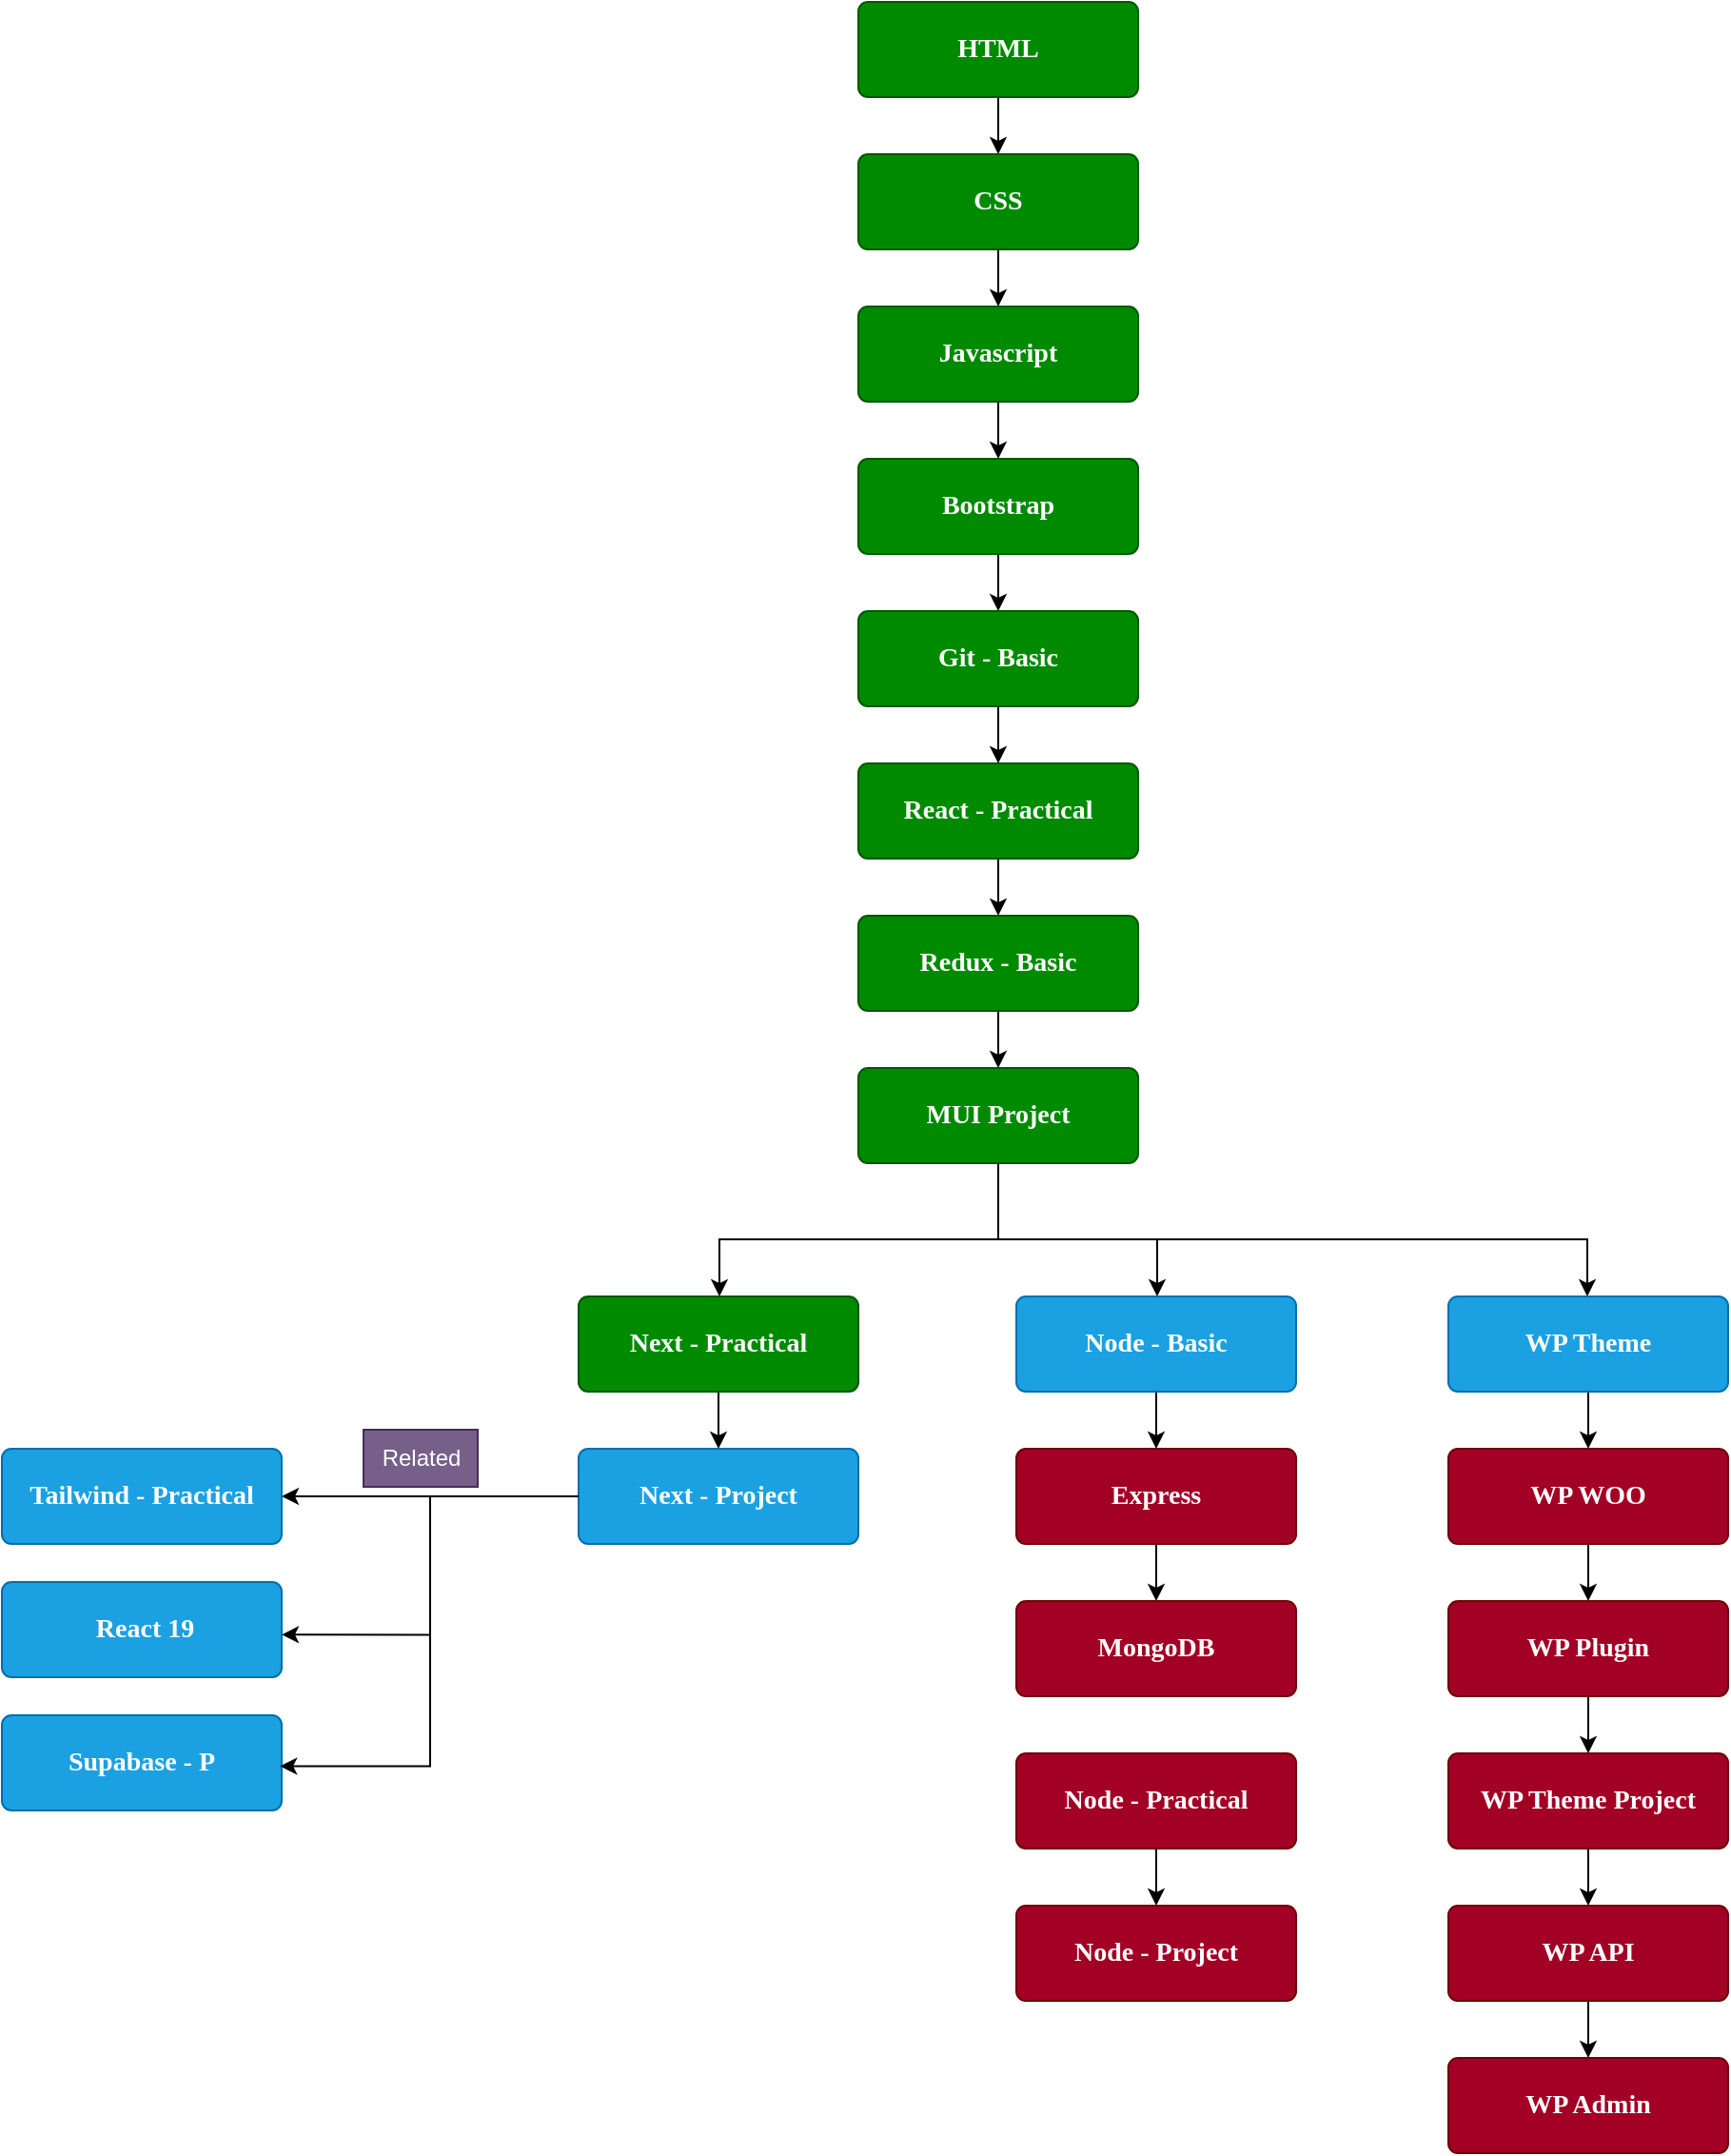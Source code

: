 <mxfile version="25.0.3">
  <diagram name="Page-1" id="Zcqo5ojwRQrEFNLmpqO_">
    <mxGraphModel dx="2755" dy="2224" grid="1" gridSize="10" guides="1" tooltips="1" connect="1" arrows="1" fold="1" page="1" pageScale="1" pageWidth="850" pageHeight="1100" math="0" shadow="0">
      <root>
        <mxCell id="0" />
        <mxCell id="1" parent="0" />
        <mxCell id="b3ru0SYDTA9rAtMBEJpv-3" value="" style="edgeStyle=orthogonalEdgeStyle;rounded=0;orthogonalLoop=1;jettySize=auto;html=1;" edge="1" parent="1" source="b3ru0SYDTA9rAtMBEJpv-1" target="b3ru0SYDTA9rAtMBEJpv-2">
          <mxGeometry relative="1" as="geometry" />
        </mxCell>
        <mxCell id="b3ru0SYDTA9rAtMBEJpv-1" value="HTML" style="html=1;shadow=0;dashed=0;shape=mxgraph.bootstrap.rrect;rSize=5;strokeColor=#005700;strokeWidth=1;fillColor=#008a00;fontColor=#ffffff;whiteSpace=wrap;align=center;verticalAlign=middle;spacingLeft=0;fontStyle=1;fontSize=14;spacing=5;rounded=1;glass=0;fillStyle=auto;fontFamily=Comic Sans MS;horizontal=1;textDirection=rtl;points=[];" vertex="1" parent="1">
          <mxGeometry x="350" y="-80" width="147" height="50" as="geometry" />
        </mxCell>
        <mxCell id="b3ru0SYDTA9rAtMBEJpv-5" value="" style="edgeStyle=orthogonalEdgeStyle;rounded=0;orthogonalLoop=1;jettySize=auto;html=1;" edge="1" parent="1" source="b3ru0SYDTA9rAtMBEJpv-2" target="b3ru0SYDTA9rAtMBEJpv-4">
          <mxGeometry relative="1" as="geometry" />
        </mxCell>
        <mxCell id="b3ru0SYDTA9rAtMBEJpv-2" value="&lt;div style=&quot;forced-color-adjust: none;&quot;&gt;CSS&lt;/div&gt;" style="html=1;shadow=0;dashed=0;shape=mxgraph.bootstrap.rrect;rSize=5;strokeColor=#005700;strokeWidth=1;fillColor=#008a00;fontColor=#ffffff;whiteSpace=wrap;align=center;verticalAlign=middle;spacingLeft=0;fontStyle=1;fontSize=14;spacing=5;rounded=1;glass=0;fillStyle=auto;fontFamily=Comic Sans MS;horizontal=1;textDirection=rtl;points=[];" vertex="1" parent="1">
          <mxGeometry x="350" width="147" height="50" as="geometry" />
        </mxCell>
        <mxCell id="b3ru0SYDTA9rAtMBEJpv-27" value="" style="edgeStyle=orthogonalEdgeStyle;rounded=0;orthogonalLoop=1;jettySize=auto;html=1;" edge="1" parent="1" source="b3ru0SYDTA9rAtMBEJpv-4" target="b3ru0SYDTA9rAtMBEJpv-26">
          <mxGeometry relative="1" as="geometry" />
        </mxCell>
        <mxCell id="b3ru0SYDTA9rAtMBEJpv-4" value="&lt;div style=&quot;forced-color-adjust: none;&quot;&gt;Javascript&lt;/div&gt;" style="html=1;shadow=0;dashed=0;shape=mxgraph.bootstrap.rrect;rSize=5;strokeColor=#005700;strokeWidth=1;fillColor=#008a00;fontColor=#ffffff;whiteSpace=wrap;align=center;verticalAlign=middle;spacingLeft=0;fontStyle=1;fontSize=14;spacing=5;rounded=1;glass=0;fillStyle=auto;fontFamily=Comic Sans MS;horizontal=1;textDirection=rtl;points=[];" vertex="1" parent="1">
          <mxGeometry x="350" y="80" width="147" height="50" as="geometry" />
        </mxCell>
        <mxCell id="b3ru0SYDTA9rAtMBEJpv-9" value="" style="edgeStyle=orthogonalEdgeStyle;rounded=0;orthogonalLoop=1;jettySize=auto;html=1;" edge="1" parent="1" source="b3ru0SYDTA9rAtMBEJpv-6" target="b3ru0SYDTA9rAtMBEJpv-8">
          <mxGeometry relative="1" as="geometry" />
        </mxCell>
        <mxCell id="b3ru0SYDTA9rAtMBEJpv-6" value="&lt;div style=&quot;forced-color-adjust: none;&quot;&gt;React -&amp;nbsp;Practical&lt;/div&gt;" style="html=1;shadow=0;dashed=0;shape=mxgraph.bootstrap.rrect;rSize=5;strokeColor=#005700;strokeWidth=1;fillColor=#008a00;fontColor=#ffffff;whiteSpace=wrap;align=center;verticalAlign=middle;spacingLeft=0;fontStyle=1;fontSize=14;spacing=5;rounded=1;glass=0;fillStyle=auto;fontFamily=Comic Sans MS;horizontal=1;textDirection=rtl;points=[];" vertex="1" parent="1">
          <mxGeometry x="350" y="320" width="147" height="50" as="geometry" />
        </mxCell>
        <mxCell id="b3ru0SYDTA9rAtMBEJpv-11" value="" style="edgeStyle=orthogonalEdgeStyle;rounded=0;orthogonalLoop=1;jettySize=auto;html=1;" edge="1" parent="1" source="b3ru0SYDTA9rAtMBEJpv-8" target="b3ru0SYDTA9rAtMBEJpv-10">
          <mxGeometry relative="1" as="geometry" />
        </mxCell>
        <mxCell id="b3ru0SYDTA9rAtMBEJpv-8" value="&lt;div style=&quot;forced-color-adjust: none;&quot;&gt;Redux - Basic&lt;/div&gt;" style="html=1;shadow=0;dashed=0;shape=mxgraph.bootstrap.rrect;rSize=5;strokeColor=#005700;strokeWidth=1;fillColor=#008a00;fontColor=#ffffff;whiteSpace=wrap;align=center;verticalAlign=middle;spacingLeft=0;fontStyle=1;fontSize=14;spacing=5;rounded=1;glass=0;fillStyle=auto;fontFamily=Comic Sans MS;horizontal=1;textDirection=rtl;points=[];" vertex="1" parent="1">
          <mxGeometry x="350" y="400" width="147" height="50" as="geometry" />
        </mxCell>
        <mxCell id="b3ru0SYDTA9rAtMBEJpv-13" value="" style="edgeStyle=orthogonalEdgeStyle;rounded=0;orthogonalLoop=1;jettySize=auto;html=1;" edge="1" parent="1" source="b3ru0SYDTA9rAtMBEJpv-10" target="b3ru0SYDTA9rAtMBEJpv-12">
          <mxGeometry relative="1" as="geometry">
            <Array as="points">
              <mxPoint x="423" y="570" />
              <mxPoint x="277" y="570" />
            </Array>
          </mxGeometry>
        </mxCell>
        <mxCell id="b3ru0SYDTA9rAtMBEJpv-36" style="edgeStyle=orthogonalEdgeStyle;rounded=0;orthogonalLoop=1;jettySize=auto;html=1;" edge="1" parent="1" source="b3ru0SYDTA9rAtMBEJpv-10" target="b3ru0SYDTA9rAtMBEJpv-14">
          <mxGeometry relative="1" as="geometry">
            <Array as="points">
              <mxPoint x="423" y="570" />
              <mxPoint x="733" y="570" />
            </Array>
          </mxGeometry>
        </mxCell>
        <mxCell id="b3ru0SYDTA9rAtMBEJpv-39" style="edgeStyle=orthogonalEdgeStyle;rounded=0;orthogonalLoop=1;jettySize=auto;html=1;" edge="1" parent="1" source="b3ru0SYDTA9rAtMBEJpv-10" target="b3ru0SYDTA9rAtMBEJpv-37">
          <mxGeometry relative="1" as="geometry">
            <Array as="points">
              <mxPoint x="423" y="570" />
              <mxPoint x="507" y="570" />
            </Array>
          </mxGeometry>
        </mxCell>
        <mxCell id="b3ru0SYDTA9rAtMBEJpv-10" value="&lt;div style=&quot;forced-color-adjust: none;&quot;&gt;MUI Project&lt;/div&gt;" style="html=1;shadow=0;dashed=0;shape=mxgraph.bootstrap.rrect;rSize=5;strokeColor=#005700;strokeWidth=1;fillColor=#008a00;fontColor=#ffffff;whiteSpace=wrap;align=center;verticalAlign=middle;spacingLeft=0;fontStyle=1;fontSize=14;spacing=5;rounded=1;glass=0;fillStyle=auto;fontFamily=Comic Sans MS;horizontal=1;textDirection=rtl;points=[];" vertex="1" parent="1">
          <mxGeometry x="350" y="480" width="147" height="50" as="geometry" />
        </mxCell>
        <mxCell id="b3ru0SYDTA9rAtMBEJpv-19" value="" style="edgeStyle=orthogonalEdgeStyle;rounded=0;orthogonalLoop=1;jettySize=auto;html=1;" edge="1" parent="1" source="b3ru0SYDTA9rAtMBEJpv-12" target="b3ru0SYDTA9rAtMBEJpv-18">
          <mxGeometry relative="1" as="geometry" />
        </mxCell>
        <mxCell id="b3ru0SYDTA9rAtMBEJpv-12" value="&lt;div style=&quot;forced-color-adjust: none;&quot;&gt;Next -&amp;nbsp;Practical&lt;/div&gt;" style="html=1;shadow=0;dashed=0;shape=mxgraph.bootstrap.rrect;rSize=5;strokeColor=#005700;strokeWidth=1;fillColor=#008a00;fontColor=#ffffff;whiteSpace=wrap;align=center;verticalAlign=middle;spacingLeft=0;fontStyle=1;fontSize=14;spacing=5;rounded=1;glass=0;fillStyle=auto;fontFamily=Comic Sans MS;horizontal=1;textDirection=rtl;points=[];" vertex="1" parent="1">
          <mxGeometry x="203" y="600" width="147" height="50" as="geometry" />
        </mxCell>
        <mxCell id="b3ru0SYDTA9rAtMBEJpv-41" value="" style="edgeStyle=orthogonalEdgeStyle;rounded=0;orthogonalLoop=1;jettySize=auto;html=1;" edge="1" parent="1" source="b3ru0SYDTA9rAtMBEJpv-14" target="b3ru0SYDTA9rAtMBEJpv-40">
          <mxGeometry relative="1" as="geometry" />
        </mxCell>
        <mxCell id="b3ru0SYDTA9rAtMBEJpv-14" value="&lt;div style=&quot;forced-color-adjust: none;&quot;&gt;WP Theme&lt;/div&gt;" style="html=1;shadow=0;dashed=0;shape=mxgraph.bootstrap.rrect;rSize=5;strokeColor=#006EAF;strokeWidth=1;fillColor=#1ba1e2;fontColor=#ffffff;whiteSpace=wrap;align=center;verticalAlign=middle;spacingLeft=0;fontStyle=1;fontSize=14;spacing=5;rounded=1;glass=0;fillStyle=auto;fontFamily=Comic Sans MS;horizontal=1;textDirection=rtl;points=[];" vertex="1" parent="1">
          <mxGeometry x="660" y="600" width="147" height="50" as="geometry" />
        </mxCell>
        <mxCell id="b3ru0SYDTA9rAtMBEJpv-33" style="edgeStyle=orthogonalEdgeStyle;rounded=0;orthogonalLoop=1;jettySize=auto;html=1;" edge="1" parent="1" source="b3ru0SYDTA9rAtMBEJpv-18" target="b3ru0SYDTA9rAtMBEJpv-24">
          <mxGeometry relative="1" as="geometry" />
        </mxCell>
        <mxCell id="b3ru0SYDTA9rAtMBEJpv-18" value="&lt;div style=&quot;forced-color-adjust: none;&quot;&gt;Next - Project&lt;/div&gt;" style="html=1;shadow=0;dashed=0;shape=mxgraph.bootstrap.rrect;rSize=5;strokeColor=#006EAF;strokeWidth=1;fillColor=#1ba1e2;fontColor=#ffffff;whiteSpace=wrap;align=center;verticalAlign=middle;spacingLeft=0;fontStyle=1;fontSize=14;spacing=5;rounded=1;glass=0;fillStyle=auto;fontFamily=Comic Sans MS;horizontal=1;textDirection=rtl;points=[];" vertex="1" parent="1">
          <mxGeometry x="203" y="680" width="147" height="50" as="geometry" />
        </mxCell>
        <mxCell id="b3ru0SYDTA9rAtMBEJpv-20" value="&lt;div style=&quot;forced-color-adjust: none;&quot;&gt;React 19&amp;nbsp;&lt;/div&gt;" style="html=1;shadow=0;dashed=0;shape=mxgraph.bootstrap.rrect;rSize=5;strokeColor=#006EAF;strokeWidth=1;fillColor=#1ba1e2;fontColor=#ffffff;whiteSpace=wrap;align=center;verticalAlign=middle;spacingLeft=0;fontStyle=1;fontSize=14;spacing=5;rounded=1;glass=0;fillStyle=auto;fontFamily=Comic Sans MS;horizontal=1;textDirection=rtl;points=[];" vertex="1" parent="1">
          <mxGeometry x="-100" y="750" width="147" height="50" as="geometry" />
        </mxCell>
        <mxCell id="b3ru0SYDTA9rAtMBEJpv-23" value="Related" style="text;html=1;align=center;verticalAlign=middle;resizable=0;points=[];autosize=1;strokeColor=#432D57;fillColor=#76608a;fontColor=#ffffff;" vertex="1" parent="1">
          <mxGeometry x="90" y="670" width="60" height="30" as="geometry" />
        </mxCell>
        <mxCell id="b3ru0SYDTA9rAtMBEJpv-24" value="&lt;div style=&quot;forced-color-adjust: none;&quot;&gt;Tailwind -&amp;nbsp;&lt;span style=&quot;background-color: initial;&quot;&gt;Practical&lt;/span&gt;&lt;/div&gt;" style="html=1;shadow=0;dashed=0;shape=mxgraph.bootstrap.rrect;rSize=5;strokeColor=#006EAF;strokeWidth=1;fillColor=#1ba1e2;fontColor=#ffffff;whiteSpace=wrap;align=center;verticalAlign=middle;spacingLeft=0;fontStyle=1;fontSize=14;spacing=5;rounded=1;glass=0;fillStyle=auto;fontFamily=Comic Sans MS;horizontal=1;textDirection=rtl;points=[];" vertex="1" parent="1">
          <mxGeometry x="-100" y="680" width="147" height="50" as="geometry" />
        </mxCell>
        <mxCell id="b3ru0SYDTA9rAtMBEJpv-25" value="&lt;div style=&quot;forced-color-adjust: none;&quot;&gt;Supabase - P&lt;/div&gt;" style="html=1;shadow=0;dashed=0;shape=mxgraph.bootstrap.rrect;rSize=5;strokeColor=#006EAF;strokeWidth=1;fillColor=#1ba1e2;fontColor=#ffffff;whiteSpace=wrap;align=center;verticalAlign=middle;spacingLeft=0;fontStyle=1;fontSize=14;spacing=5;rounded=1;glass=0;fillStyle=auto;fontFamily=Comic Sans MS;horizontal=1;textDirection=rtl;points=[];" vertex="1" parent="1">
          <mxGeometry x="-100" y="820" width="147" height="50" as="geometry" />
        </mxCell>
        <mxCell id="b3ru0SYDTA9rAtMBEJpv-30" value="" style="edgeStyle=orthogonalEdgeStyle;rounded=0;orthogonalLoop=1;jettySize=auto;html=1;" edge="1" parent="1" source="b3ru0SYDTA9rAtMBEJpv-26" target="b3ru0SYDTA9rAtMBEJpv-29">
          <mxGeometry relative="1" as="geometry" />
        </mxCell>
        <mxCell id="b3ru0SYDTA9rAtMBEJpv-26" value="&lt;div style=&quot;forced-color-adjust: none;&quot;&gt;Bootstrap&lt;/div&gt;" style="html=1;shadow=0;dashed=0;shape=mxgraph.bootstrap.rrect;rSize=5;strokeColor=#005700;strokeWidth=1;fillColor=#008a00;fontColor=#ffffff;whiteSpace=wrap;align=center;verticalAlign=middle;spacingLeft=0;fontStyle=1;fontSize=14;spacing=5;rounded=1;glass=0;fillStyle=auto;fontFamily=Comic Sans MS;horizontal=1;textDirection=rtl;points=[];" vertex="1" parent="1">
          <mxGeometry x="350" y="160" width="147" height="50" as="geometry" />
        </mxCell>
        <mxCell id="b3ru0SYDTA9rAtMBEJpv-31" style="edgeStyle=orthogonalEdgeStyle;rounded=0;orthogonalLoop=1;jettySize=auto;html=1;" edge="1" parent="1" source="b3ru0SYDTA9rAtMBEJpv-29" target="b3ru0SYDTA9rAtMBEJpv-6">
          <mxGeometry relative="1" as="geometry" />
        </mxCell>
        <mxCell id="b3ru0SYDTA9rAtMBEJpv-29" value="&lt;div style=&quot;forced-color-adjust: none;&quot;&gt;Git - Basic&lt;/div&gt;" style="html=1;shadow=0;dashed=0;shape=mxgraph.bootstrap.rrect;rSize=5;strokeColor=#005700;strokeWidth=1;fillColor=#008a00;fontColor=#ffffff;whiteSpace=wrap;align=center;verticalAlign=middle;spacingLeft=0;fontStyle=1;fontSize=14;spacing=5;rounded=1;glass=0;fillStyle=auto;fontFamily=Comic Sans MS;horizontal=1;textDirection=rtl;points=[];" vertex="1" parent="1">
          <mxGeometry x="350" y="240" width="147" height="50" as="geometry" />
        </mxCell>
        <mxCell id="b3ru0SYDTA9rAtMBEJpv-34" style="edgeStyle=orthogonalEdgeStyle;rounded=0;orthogonalLoop=1;jettySize=auto;html=1;entryX=1;entryY=0.553;entryDx=0;entryDy=0;entryPerimeter=0;" edge="1" parent="1" source="b3ru0SYDTA9rAtMBEJpv-18" target="b3ru0SYDTA9rAtMBEJpv-20">
          <mxGeometry relative="1" as="geometry" />
        </mxCell>
        <mxCell id="b3ru0SYDTA9rAtMBEJpv-35" style="edgeStyle=orthogonalEdgeStyle;rounded=0;orthogonalLoop=1;jettySize=auto;html=1;entryX=0.994;entryY=0.534;entryDx=0;entryDy=0;entryPerimeter=0;" edge="1" parent="1" source="b3ru0SYDTA9rAtMBEJpv-18" target="b3ru0SYDTA9rAtMBEJpv-25">
          <mxGeometry relative="1" as="geometry" />
        </mxCell>
        <mxCell id="b3ru0SYDTA9rAtMBEJpv-53" value="" style="edgeStyle=orthogonalEdgeStyle;rounded=0;orthogonalLoop=1;jettySize=auto;html=1;" edge="1" parent="1" source="b3ru0SYDTA9rAtMBEJpv-37" target="b3ru0SYDTA9rAtMBEJpv-52">
          <mxGeometry relative="1" as="geometry" />
        </mxCell>
        <mxCell id="b3ru0SYDTA9rAtMBEJpv-37" value="&lt;div style=&quot;forced-color-adjust: none;&quot;&gt;Node -&amp;nbsp;&lt;span style=&quot;background-color: initial;&quot;&gt;Basic&lt;/span&gt;&lt;/div&gt;" style="html=1;shadow=0;dashed=0;shape=mxgraph.bootstrap.rrect;rSize=5;strokeColor=#006EAF;strokeWidth=1;fillColor=#1ba1e2;fontColor=#ffffff;whiteSpace=wrap;align=center;verticalAlign=middle;spacingLeft=0;fontStyle=1;fontSize=14;spacing=5;rounded=1;glass=0;fillStyle=auto;fontFamily=Comic Sans MS;horizontal=1;textDirection=rtl;points=[];" vertex="1" parent="1">
          <mxGeometry x="433" y="600" width="147" height="50" as="geometry" />
        </mxCell>
        <mxCell id="b3ru0SYDTA9rAtMBEJpv-43" value="" style="edgeStyle=orthogonalEdgeStyle;rounded=0;orthogonalLoop=1;jettySize=auto;html=1;" edge="1" parent="1" source="b3ru0SYDTA9rAtMBEJpv-40" target="b3ru0SYDTA9rAtMBEJpv-42">
          <mxGeometry relative="1" as="geometry" />
        </mxCell>
        <mxCell id="b3ru0SYDTA9rAtMBEJpv-40" value="&lt;div style=&quot;forced-color-adjust: none;&quot;&gt;WP WOO&lt;/div&gt;" style="html=1;shadow=0;dashed=0;shape=mxgraph.bootstrap.rrect;rSize=5;strokeColor=#6F0000;strokeWidth=1;fillColor=#a20025;fontColor=#ffffff;whiteSpace=wrap;align=center;verticalAlign=middle;spacingLeft=0;fontStyle=1;fontSize=14;spacing=5;rounded=1;glass=0;fillStyle=auto;fontFamily=Comic Sans MS;horizontal=1;textDirection=rtl;points=[];" vertex="1" parent="1">
          <mxGeometry x="660" y="680" width="147" height="50" as="geometry" />
        </mxCell>
        <mxCell id="b3ru0SYDTA9rAtMBEJpv-45" value="" style="edgeStyle=orthogonalEdgeStyle;rounded=0;orthogonalLoop=1;jettySize=auto;html=1;" edge="1" parent="1" source="b3ru0SYDTA9rAtMBEJpv-42" target="b3ru0SYDTA9rAtMBEJpv-44">
          <mxGeometry relative="1" as="geometry" />
        </mxCell>
        <mxCell id="b3ru0SYDTA9rAtMBEJpv-42" value="&lt;div style=&quot;forced-color-adjust: none;&quot;&gt;WP Plugin&lt;/div&gt;" style="html=1;shadow=0;dashed=0;shape=mxgraph.bootstrap.rrect;rSize=5;strokeColor=#6F0000;strokeWidth=1;fillColor=#a20025;fontColor=#ffffff;whiteSpace=wrap;align=center;verticalAlign=middle;spacingLeft=0;fontStyle=1;fontSize=14;spacing=5;rounded=1;glass=0;fillStyle=auto;fontFamily=Comic Sans MS;horizontal=1;textDirection=rtl;points=[];" vertex="1" parent="1">
          <mxGeometry x="660" y="760" width="147" height="50" as="geometry" />
        </mxCell>
        <mxCell id="b3ru0SYDTA9rAtMBEJpv-47" value="" style="edgeStyle=orthogonalEdgeStyle;rounded=0;orthogonalLoop=1;jettySize=auto;html=1;" edge="1" parent="1" source="b3ru0SYDTA9rAtMBEJpv-44" target="b3ru0SYDTA9rAtMBEJpv-46">
          <mxGeometry relative="1" as="geometry" />
        </mxCell>
        <mxCell id="b3ru0SYDTA9rAtMBEJpv-44" value="&lt;div style=&quot;forced-color-adjust: none;&quot;&gt;WP Theme Project&lt;/div&gt;" style="html=1;shadow=0;dashed=0;shape=mxgraph.bootstrap.rrect;rSize=5;strokeColor=#6F0000;strokeWidth=1;fillColor=#a20025;fontColor=#ffffff;whiteSpace=wrap;align=center;verticalAlign=middle;spacingLeft=0;fontStyle=1;fontSize=14;spacing=5;rounded=1;glass=0;fillStyle=auto;fontFamily=Comic Sans MS;horizontal=1;textDirection=rtl;points=[];" vertex="1" parent="1">
          <mxGeometry x="660" y="840" width="147" height="50" as="geometry" />
        </mxCell>
        <mxCell id="b3ru0SYDTA9rAtMBEJpv-51" value="" style="edgeStyle=orthogonalEdgeStyle;rounded=0;orthogonalLoop=1;jettySize=auto;html=1;" edge="1" parent="1" source="b3ru0SYDTA9rAtMBEJpv-46" target="b3ru0SYDTA9rAtMBEJpv-50">
          <mxGeometry relative="1" as="geometry" />
        </mxCell>
        <mxCell id="b3ru0SYDTA9rAtMBEJpv-46" value="&lt;div style=&quot;forced-color-adjust: none;&quot;&gt;WP API&lt;/div&gt;" style="html=1;shadow=0;dashed=0;shape=mxgraph.bootstrap.rrect;rSize=5;strokeColor=#6F0000;strokeWidth=1;fillColor=#a20025;fontColor=#ffffff;whiteSpace=wrap;align=center;verticalAlign=middle;spacingLeft=0;fontStyle=1;fontSize=14;spacing=5;rounded=1;glass=0;fillStyle=auto;fontFamily=Comic Sans MS;horizontal=1;textDirection=rtl;points=[];" vertex="1" parent="1">
          <mxGeometry x="660" y="920" width="147" height="50" as="geometry" />
        </mxCell>
        <mxCell id="b3ru0SYDTA9rAtMBEJpv-57" value="" style="edgeStyle=orthogonalEdgeStyle;rounded=0;orthogonalLoop=1;jettySize=auto;html=1;" edge="1" parent="1" source="b3ru0SYDTA9rAtMBEJpv-48" target="b3ru0SYDTA9rAtMBEJpv-56">
          <mxGeometry relative="1" as="geometry" />
        </mxCell>
        <mxCell id="b3ru0SYDTA9rAtMBEJpv-48" value="&lt;div style=&quot;forced-color-adjust: none;&quot;&gt;Node -&amp;nbsp;&lt;span style=&quot;background-color: initial;&quot;&gt;Practical&lt;/span&gt;&lt;/div&gt;" style="html=1;shadow=0;dashed=0;shape=mxgraph.bootstrap.rrect;rSize=5;strokeColor=#6F0000;strokeWidth=1;fillColor=#a20025;fontColor=#ffffff;whiteSpace=wrap;align=center;verticalAlign=middle;spacingLeft=0;fontStyle=1;fontSize=14;spacing=5;rounded=1;glass=0;fillStyle=auto;fontFamily=Comic Sans MS;horizontal=1;textDirection=rtl;points=[];" vertex="1" parent="1">
          <mxGeometry x="433" y="840" width="147" height="50" as="geometry" />
        </mxCell>
        <mxCell id="b3ru0SYDTA9rAtMBEJpv-50" value="&lt;div style=&quot;forced-color-adjust: none;&quot;&gt;WP Admin&lt;/div&gt;" style="html=1;shadow=0;dashed=0;shape=mxgraph.bootstrap.rrect;rSize=5;strokeColor=#6F0000;strokeWidth=1;fillColor=#a20025;fontColor=#ffffff;whiteSpace=wrap;align=center;verticalAlign=middle;spacingLeft=0;fontStyle=1;fontSize=14;spacing=5;rounded=1;glass=0;fillStyle=auto;fontFamily=Comic Sans MS;horizontal=1;textDirection=rtl;points=[];" vertex="1" parent="1">
          <mxGeometry x="660" y="1000" width="147" height="50" as="geometry" />
        </mxCell>
        <mxCell id="b3ru0SYDTA9rAtMBEJpv-55" value="" style="edgeStyle=orthogonalEdgeStyle;rounded=0;orthogonalLoop=1;jettySize=auto;html=1;" edge="1" parent="1" source="b3ru0SYDTA9rAtMBEJpv-52" target="b3ru0SYDTA9rAtMBEJpv-54">
          <mxGeometry relative="1" as="geometry" />
        </mxCell>
        <mxCell id="b3ru0SYDTA9rAtMBEJpv-52" value="&lt;div style=&quot;forced-color-adjust: none;&quot;&gt;Express&lt;/div&gt;" style="html=1;shadow=0;dashed=0;shape=mxgraph.bootstrap.rrect;rSize=5;strokeColor=#6F0000;strokeWidth=1;fillColor=#a20025;fontColor=#ffffff;whiteSpace=wrap;align=center;verticalAlign=middle;spacingLeft=0;fontStyle=1;fontSize=14;spacing=5;rounded=1;glass=0;fillStyle=auto;fontFamily=Comic Sans MS;horizontal=1;textDirection=rtl;points=[];" vertex="1" parent="1">
          <mxGeometry x="433" y="680" width="147" height="50" as="geometry" />
        </mxCell>
        <mxCell id="b3ru0SYDTA9rAtMBEJpv-54" value="&lt;div style=&quot;forced-color-adjust: none;&quot;&gt;MongoDB&lt;/div&gt;" style="html=1;shadow=0;dashed=0;shape=mxgraph.bootstrap.rrect;rSize=5;strokeColor=#6F0000;strokeWidth=1;fillColor=#a20025;fontColor=#ffffff;whiteSpace=wrap;align=center;verticalAlign=middle;spacingLeft=0;fontStyle=1;fontSize=14;spacing=5;rounded=1;glass=0;fillStyle=auto;fontFamily=Comic Sans MS;horizontal=1;textDirection=rtl;points=[];" vertex="1" parent="1">
          <mxGeometry x="433" y="760" width="147" height="50" as="geometry" />
        </mxCell>
        <mxCell id="b3ru0SYDTA9rAtMBEJpv-56" value="&lt;div style=&quot;forced-color-adjust: none;&quot;&gt;Node -&amp;nbsp;&lt;span style=&quot;background-color: initial;&quot;&gt;Project&lt;/span&gt;&lt;/div&gt;" style="html=1;shadow=0;dashed=0;shape=mxgraph.bootstrap.rrect;rSize=5;strokeColor=#6F0000;strokeWidth=1;fillColor=#a20025;fontColor=#ffffff;whiteSpace=wrap;align=center;verticalAlign=middle;spacingLeft=0;fontStyle=1;fontSize=14;spacing=5;rounded=1;glass=0;fillStyle=auto;fontFamily=Comic Sans MS;horizontal=1;textDirection=rtl;points=[];" vertex="1" parent="1">
          <mxGeometry x="433" y="920" width="147" height="50" as="geometry" />
        </mxCell>
      </root>
    </mxGraphModel>
  </diagram>
</mxfile>
